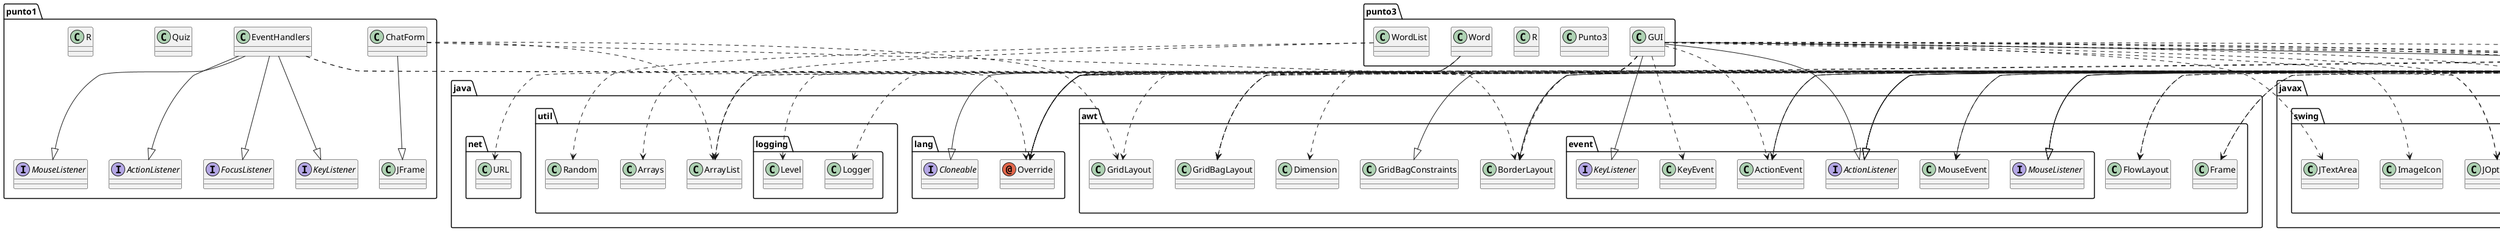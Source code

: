 @startuml
annotation java.lang.Override
class java.awt.BorderLayout
class java.awt.Dimension
class java.awt.FlowLayout
class java.awt.Frame
class java.awt.GridBagConstraints
class java.awt.GridBagLayout
class java.awt.GridLayout
class java.awt.event.ActionEvent
class java.awt.event.KeyEvent
class java.awt.event.MouseEvent
class java.net.URL
class java.util.ArrayList
class java.util.Arrays
class java.util.Random
class java.util.logging.Level
class java.util.logging.Logger
class javax.swing.BorderFactory
class javax.swing.ImageIcon
class javax.swing.JButton
class javax.swing.JComboBox
class javax.swing.JComponent
class javax.swing.JDialog
class javax.swing.JFrame
class javax.swing.JLabel
class javax.swing.JList
class javax.swing.JOptionPane
class javax.swing.JPanel
class javax.swing.JTabbedPane
class javax.swing.JTextArea
class javax.swing.JTextField
class javax.swing.JToolBar
class javax.swing.UIManager
class javax.swing.UnsupportedLookAndFeelException
class javax.swing.event.ListSelectionEvent
class punto1.ChatForm
class punto1.EventHandlers
class punto1.JFrame
class punto1.Quiz
class punto1.R
class punto2.Controller
class punto2.Course
class punto2.Enrolment
class punto2.GUI
class punto2.Punto2
class punto2.R
class punto2.Student
class punto2.frmCourse
class punto2.frmEnrolment
class punto2.frmStudent
class punto2.guihelpers.GBHelper
class punto2.guihelpers.Gap
class punto3.GUI
class punto3.Punto3
class punto3.R
class punto3.Word
class punto3.WordList
class taller2.Taller2
interface java.awt.event.ActionListener
interface java.awt.event.KeyListener
interface java.awt.event.MouseListener
interface java.lang.Cloneable
interface javax.swing.event.ListSelectionListener
interface punto1.ActionListener
interface punto1.FocusListener
interface punto1.KeyListener
interface punto1.MouseListener
punto1.ChatForm ..> java.awt.BorderLayout
punto1.ChatForm ..> java.awt.GridLayout
punto1.ChatForm ..> java.util.ArrayList
punto1.ChatForm --|> punto1.JFrame
punto1.EventHandlers ..> java.lang.Override
punto1.EventHandlers ..> javax.swing.JOptionPane
punto1.EventHandlers --|> punto1.ActionListener
punto1.EventHandlers --|> punto1.FocusListener
punto1.EventHandlers --|> punto1.KeyListener
punto1.EventHandlers --|> punto1.MouseListener
punto2.Controller ..> java.util.ArrayList
punto2.Controller ..> javax.swing.JOptionPane
punto2.Course ..> java.lang.Override
punto2.Enrolment ..> java.lang.Override
punto2.GUI ..> java.lang.Override
punto2.GUI ..> java.awt.BorderLayout
punto2.GUI ..> java.awt.event.ActionEvent
punto2.GUI ..> java.awt.event.MouseEvent
punto2.GUI ..> javax.swing.BorderFactory
punto2.GUI ..> javax.swing.JButton
punto2.GUI --|> javax.swing.JFrame
punto2.GUI ..> javax.swing.JList
punto2.GUI ..> javax.swing.JPanel
punto2.GUI ..> javax.swing.JTabbedPane
punto2.GUI ..> javax.swing.JToolBar
punto2.GUI ..> javax.swing.event.ListSelectionEvent
punto2.GUI --|> java.awt.event.ActionListener
punto2.GUI --|> java.awt.event.MouseListener
punto2.GUI --|> javax.swing.event.ListSelectionListener
punto2.Punto2 ..> javax.swing.UIManager
punto2.Punto2 ..> javax.swing.UnsupportedLookAndFeelException
punto2.Student ..> java.lang.Override
punto2.Student ..> java.util.ArrayList
punto2.frmCourse ..> java.lang.Override
punto2.frmCourse ..> java.awt.BorderLayout
punto2.frmCourse ..> java.awt.FlowLayout
punto2.frmCourse ..> java.awt.Frame
punto2.frmCourse ..> java.awt.GridBagLayout
punto2.frmCourse ..> java.awt.event.ActionEvent
punto2.frmCourse ..> java.awt.event.MouseEvent
punto2.frmCourse ..> javax.swing.BorderFactory
punto2.frmCourse ..> javax.swing.JButton
punto2.frmCourse --|> javax.swing.JDialog
punto2.frmCourse ..> javax.swing.JFrame
punto2.frmCourse ..> javax.swing.JLabel
punto2.frmCourse ..> javax.swing.JList
punto2.frmCourse ..> javax.swing.JOptionPane
punto2.frmCourse ..> javax.swing.JPanel
punto2.frmCourse ..> javax.swing.JTextField
punto2.frmCourse ..> punto2.guihelpers.GBHelper
punto2.frmCourse ..> punto2.guihelpers.Gap
punto2.frmCourse --|> java.awt.event.ActionListener
punto2.frmCourse --|> java.awt.event.MouseListener
punto2.frmEnrolment ..> java.lang.Override
punto2.frmEnrolment ..> java.awt.BorderLayout
punto2.frmEnrolment ..> java.awt.FlowLayout
punto2.frmEnrolment ..> java.awt.Frame
punto2.frmEnrolment ..> java.awt.GridBagLayout
punto2.frmEnrolment ..> java.awt.event.ActionEvent
punto2.frmEnrolment ..> javax.swing.BorderFactory
punto2.frmEnrolment ..> javax.swing.JButton
punto2.frmEnrolment ..> javax.swing.JComboBox
punto2.frmEnrolment --|> javax.swing.JDialog
punto2.frmEnrolment ..> javax.swing.JFrame
punto2.frmEnrolment ..> javax.swing.JLabel
punto2.frmEnrolment ..> javax.swing.JOptionPane
punto2.frmEnrolment ..> javax.swing.JPanel
punto2.frmEnrolment ..> javax.swing.JTextField
punto2.frmEnrolment ..> punto2.guihelpers.GBHelper
punto2.frmEnrolment ..> punto2.guihelpers.Gap
punto2.frmEnrolment --|> java.awt.event.ActionListener
punto2.frmStudent ..> java.lang.Override
punto2.frmStudent ..> java.awt.BorderLayout
punto2.frmStudent ..> java.awt.FlowLayout
punto2.frmStudent ..> java.awt.Frame
punto2.frmStudent ..> java.awt.GridBagLayout
punto2.frmStudent ..> java.awt.event.ActionEvent
punto2.frmStudent ..> java.awt.event.MouseEvent
punto2.frmStudent ..> javax.swing.BorderFactory
punto2.frmStudent ..> javax.swing.JButton
punto2.frmStudent ..> javax.swing.JComboBox
punto2.frmStudent --|> javax.swing.JDialog
punto2.frmStudent ..> javax.swing.JFrame
punto2.frmStudent ..> javax.swing.JLabel
punto2.frmStudent ..> javax.swing.JList
punto2.frmStudent ..> javax.swing.JPanel
punto2.frmStudent ..> javax.swing.JTabbedPane
punto2.frmStudent ..> javax.swing.JTextField
punto2.frmStudent ..> javax.swing.JToolBar
punto2.frmStudent ..> javax.swing.event.ListSelectionEvent
punto2.frmStudent ..> punto2.guihelpers.GBHelper
punto2.frmStudent ..> punto2.guihelpers.Gap
punto2.frmStudent --|> java.awt.event.ActionListener
punto2.frmStudent --|> java.awt.event.MouseListener
punto2.frmStudent --|> javax.swing.event.ListSelectionListener
punto2.guihelpers.GBHelper --|> java.awt.GridBagConstraints
punto2.guihelpers.Gap ..> java.awt.Dimension
punto2.guihelpers.Gap --|> javax.swing.JComponent
punto3.GUI ..> java.lang.Override
punto3.GUI ..> java.awt.BorderLayout
punto3.GUI ..> java.awt.GridBagLayout
punto3.GUI ..> java.awt.GridLayout
punto3.GUI ..> java.awt.event.ActionEvent
punto3.GUI ..> java.awt.event.KeyEvent
punto3.GUI ..> java.net.URL
punto3.GUI ..> java.util.logging.Level
punto3.GUI ..> java.util.logging.Logger
punto3.GUI ..> javax.swing.BorderFactory
punto3.GUI ..> javax.swing.ImageIcon
punto3.GUI ..> javax.swing.JButton
punto3.GUI --|> javax.swing.JFrame
punto3.GUI ..> javax.swing.JLabel
punto3.GUI ..> javax.swing.JOptionPane
punto3.GUI ..> javax.swing.JPanel
punto3.GUI ..> javax.swing.JTextArea
punto3.GUI ..> punto2.guihelpers.GBHelper
punto3.GUI ..> punto2.guihelpers.Gap
punto3.GUI --|> java.awt.event.ActionListener
punto3.GUI --|> java.awt.event.KeyListener
punto3.Word ..> java.lang.Override
punto3.Word ..> java.util.Arrays
punto3.Word --|> java.lang.Cloneable
punto3.WordList ..> java.util.ArrayList
punto3.WordList ..> java.util.Random
@enduml